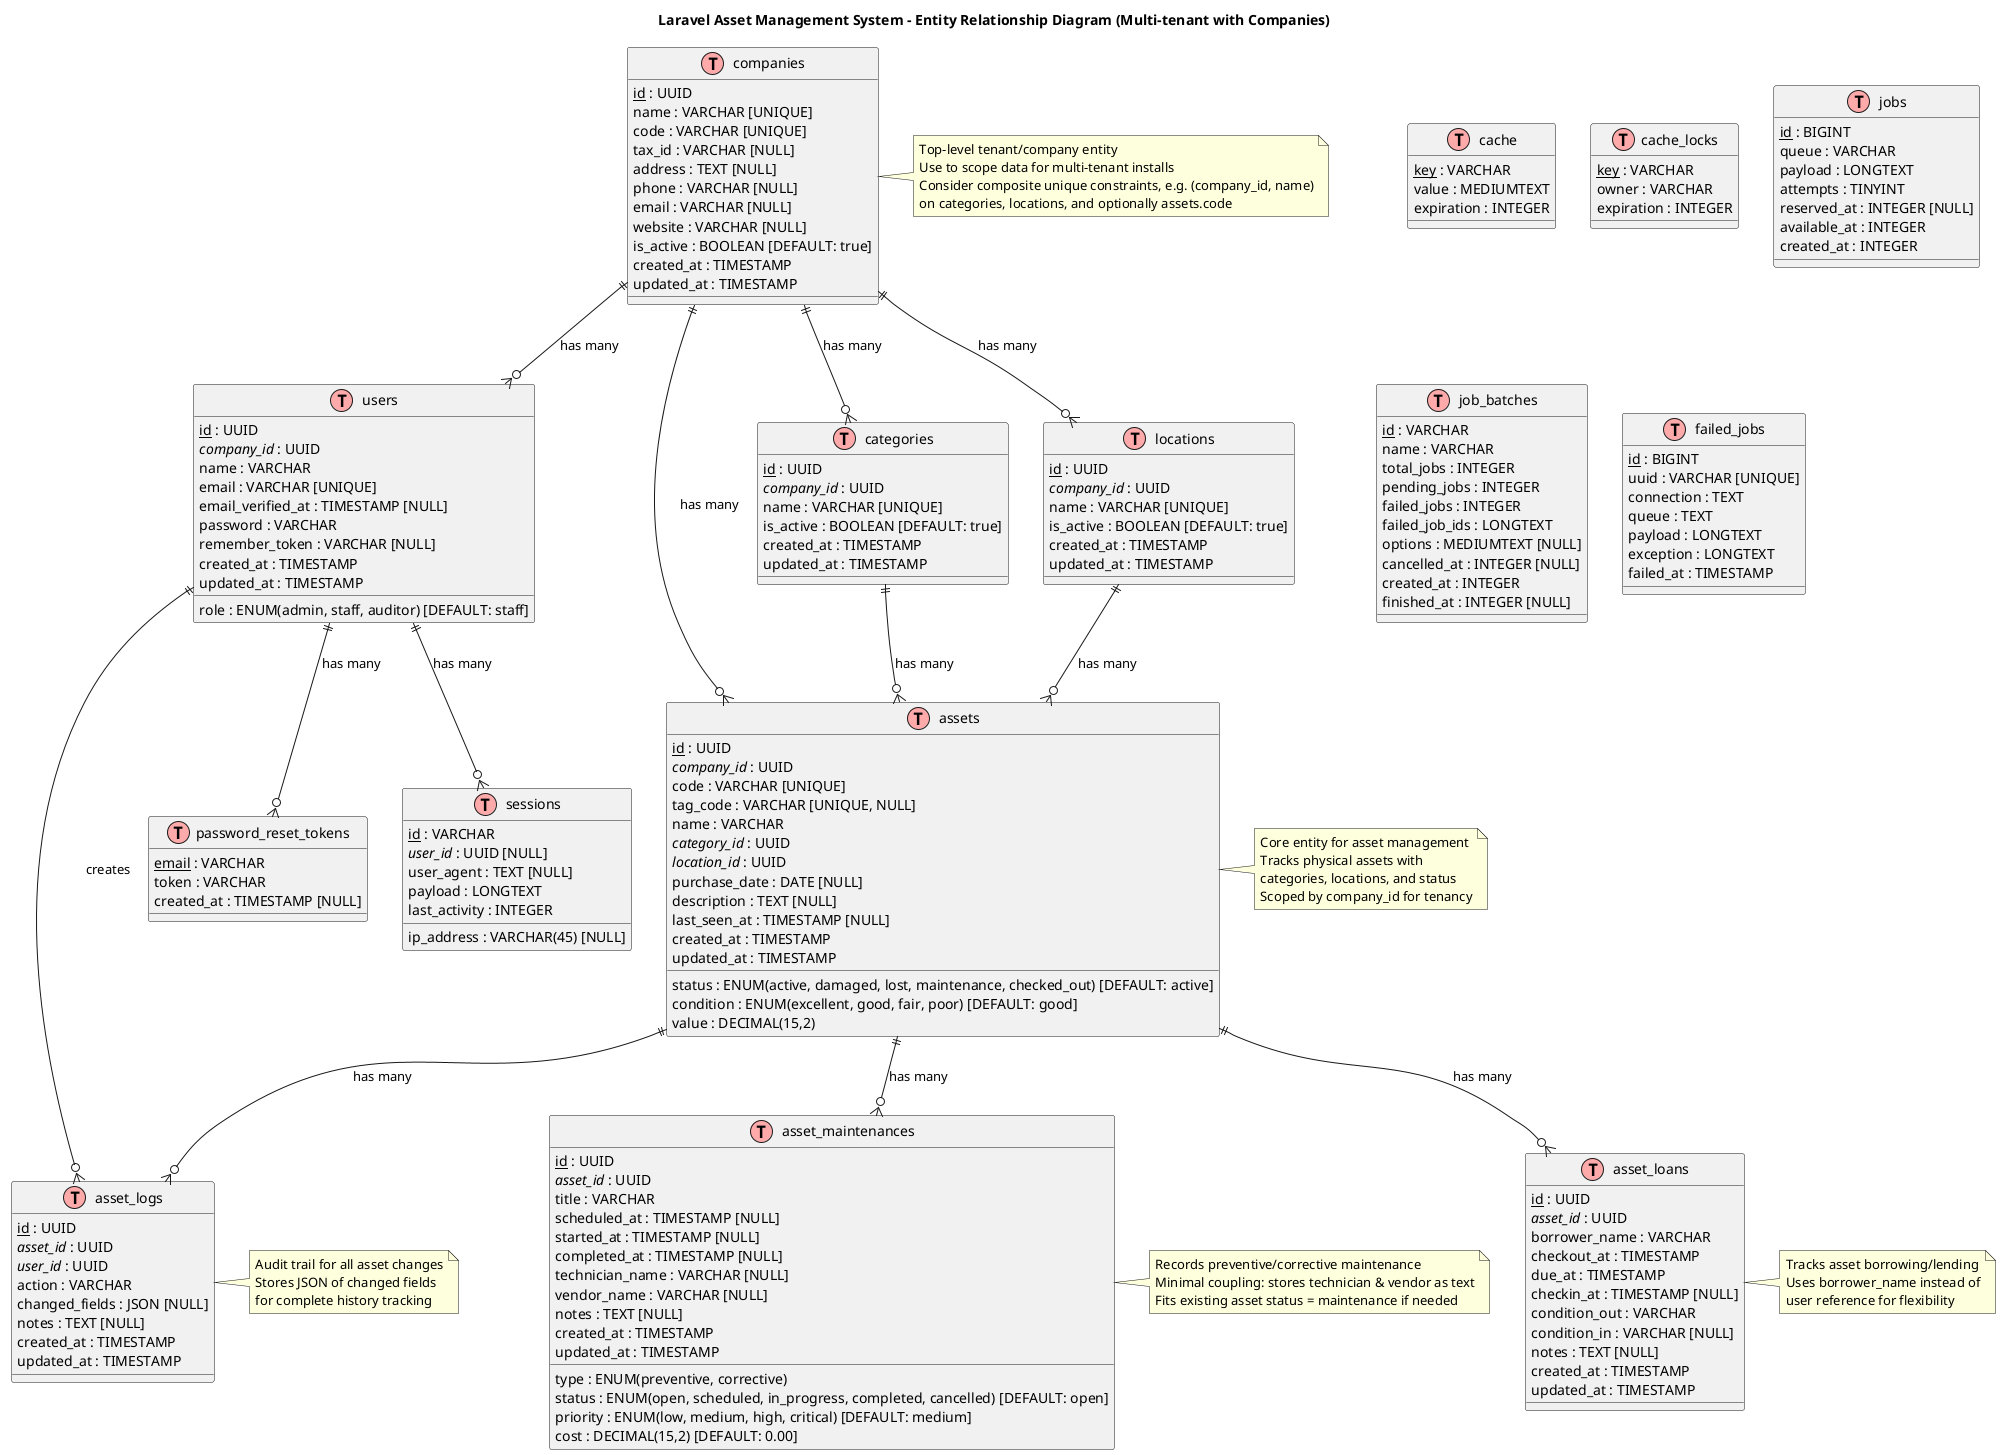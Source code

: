 @startuml
!define table(x) class x << (T,#FFAAAA) >>
!define pk(x) <u>x</u>
!define fk(x) <i>x</i>

title Laravel Asset Management System - Entity Relationship Diagram (Multi-tenant with Companies)

' ==========================
' Company / Tenant Table
' ==========================
table(companies) {
  pk(id) : UUID
  name : VARCHAR [UNIQUE]
  code : VARCHAR [UNIQUE]
  tax_id : VARCHAR [NULL]
  address : TEXT [NULL]
  phone : VARCHAR [NULL]
  email : VARCHAR [NULL]
  website : VARCHAR [NULL]
  is_active : BOOLEAN [DEFAULT: true]
  created_at : TIMESTAMP
  updated_at : TIMESTAMP
}

' ==========================
' Main Business Tables
' ==========================
table(users) {
  pk(id) : UUID
  fk(company_id) : UUID
  name : VARCHAR
  email : VARCHAR [UNIQUE]
  role : ENUM(admin, staff, auditor) [DEFAULT: staff]
  email_verified_at : TIMESTAMP [NULL]
  password : VARCHAR
  remember_token : VARCHAR [NULL]
  created_at : TIMESTAMP
  updated_at : TIMESTAMP
}

table(categories) {
  pk(id) : UUID
  fk(company_id) : UUID
  name : VARCHAR [UNIQUE]
  is_active : BOOLEAN [DEFAULT: true]
  created_at : TIMESTAMP
  updated_at : TIMESTAMP
}

table(locations) {
  pk(id) : UUID
  fk(company_id) : UUID
  name : VARCHAR [UNIQUE]
  is_active : BOOLEAN [DEFAULT: true]
  created_at : TIMESTAMP
  updated_at : TIMESTAMP
}

table(assets) {
  pk(id) : UUID
  fk(company_id) : UUID
  code : VARCHAR [UNIQUE]
  tag_code : VARCHAR [UNIQUE, NULL]
  name : VARCHAR
  fk(category_id) : UUID
  fk(location_id) : UUID
  status : ENUM(active, damaged, lost, maintenance, checked_out) [DEFAULT: active]
  condition : ENUM(excellent, good, fair, poor) [DEFAULT: good]
  value : DECIMAL(15,2)
  purchase_date : DATE [NULL]
  description : TEXT [NULL]
  last_seen_at : TIMESTAMP [NULL]
  created_at : TIMESTAMP
  updated_at : TIMESTAMP
}

table(asset_logs) {
  pk(id) : UUID
  fk(asset_id) : UUID
  fk(user_id) : UUID
  action : VARCHAR
  changed_fields : JSON [NULL]
  notes : TEXT [NULL]
  created_at : TIMESTAMP
  updated_at : TIMESTAMP
}

table(asset_loans) {
  pk(id) : UUID
  fk(asset_id) : UUID
  borrower_name : VARCHAR
  checkout_at : TIMESTAMP
  due_at : TIMESTAMP
  checkin_at : TIMESTAMP [NULL]
  condition_out : VARCHAR
  condition_in : VARCHAR [NULL]
  notes : TEXT [NULL]
  created_at : TIMESTAMP
  updated_at : TIMESTAMP
}

table(asset_maintenances) {
  pk(id) : UUID
  fk(asset_id) : UUID
  title : VARCHAR
  type : ENUM(preventive, corrective)
  status : ENUM(open, scheduled, in_progress, completed, cancelled) [DEFAULT: open]
  priority : ENUM(low, medium, high, critical) [DEFAULT: medium]
  scheduled_at : TIMESTAMP [NULL]
  started_at : TIMESTAMP [NULL]
  completed_at : TIMESTAMP [NULL]
  cost : DECIMAL(15,2) [DEFAULT: 0.00]
  technician_name : VARCHAR [NULL]
  vendor_name : VARCHAR [NULL]
  notes : TEXT [NULL]
  created_at : TIMESTAMP
  updated_at : TIMESTAMP
}

' ==========================
' Laravel System Tables
' ==========================

table(password_reset_tokens) {
  pk(email) : VARCHAR
  token : VARCHAR
  created_at : TIMESTAMP [NULL]
}

 table(sessions) {
  pk(id) : VARCHAR
  fk(user_id) : UUID [NULL]
  ip_address : VARCHAR(45) [NULL]
  user_agent : TEXT [NULL]
  payload : LONGTEXT
  last_activity : INTEGER
}

 table(cache) {
  pk(key) : VARCHAR
  value : MEDIUMTEXT
  expiration : INTEGER
}

 table(cache_locks) {
  pk(key) : VARCHAR
  owner : VARCHAR
  expiration : INTEGER
}

 table(jobs) {
  pk(id) : BIGINT
  queue : VARCHAR
  payload : LONGTEXT
  attempts : TINYINT
  reserved_at : INTEGER [NULL]
  available_at : INTEGER
  created_at : INTEGER
}

 table(job_batches) {
  pk(id) : VARCHAR
  name : VARCHAR
  total_jobs : INTEGER
  pending_jobs : INTEGER
  failed_jobs : INTEGER
  failed_job_ids : LONGTEXT
  options : MEDIUMTEXT [NULL]
  cancelled_at : INTEGER [NULL]
  created_at : INTEGER
  finished_at : INTEGER [NULL]
}

 table(failed_jobs) {
  pk(id) : BIGINT
  uuid : VARCHAR [UNIQUE]
  connection : TEXT
  queue : TEXT
  payload : LONGTEXT
  exception : LONGTEXT
  failed_at : TIMESTAMP
}

' ==========================
' Relationships
' ==========================
companies ||--o{ users : "has many"
companies ||--o{ categories : "has many"
companies ||--o{ locations : "has many"
companies ||--o{ assets : "has many"

categories ||--o{ assets : "has many"
locations ||--o{ assets : "has many"
assets ||--o{ asset_logs : "has many"
assets ||--o{ asset_loans : "has many"
assets ||--o{ asset_maintenances : "has many"
users ||--o{ asset_logs : "creates"
users ||--o{ sessions : "has many"
users ||--o{ password_reset_tokens : "has many"

' ==========================
' Notes
' ==========================
note right of companies
  Top-level tenant/company entity
  Use to scope data for multi-tenant installs
  Consider composite unique constraints, e.g. (company_id, name)
  on categories, locations, and optionally assets.code
end note

note right of assets
  Core entity for asset management
  Tracks physical assets with
  categories, locations, and status
  Scoped by company_id for tenancy
end note

note right of asset_loans
  Tracks asset borrowing/lending
  Uses borrower_name instead of
  user reference for flexibility
end note

note right of asset_logs
  Audit trail for all asset changes
  Stores JSON of changed fields
  for complete history tracking
end note

note right of asset_maintenances
  Records preventive/corrective maintenance
  Minimal coupling: stores technician & vendor as text
  Fits existing asset status = maintenance if needed
end note
@enduml
